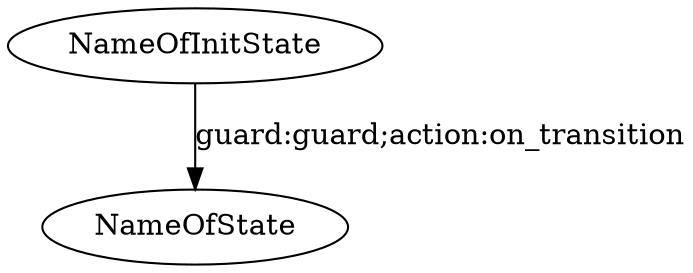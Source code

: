// comments are allowed like this

#init NameOfInitState //the initial state is declared with the #init keyword
digraph STM_NAME { // the graph name is used as the name of the state machine (must start by a letter)
    NameOfState [comment="enter:on_enter;leave:on_leave"] // This is a node, the on_enter and on_leave methods are declared in the comment
    NameOfInitState -> NameOfState [label="guard:guard;action:on_transition"] // This is a transition between states, the guard and on_transition methods are declared in the label
    //comment
}